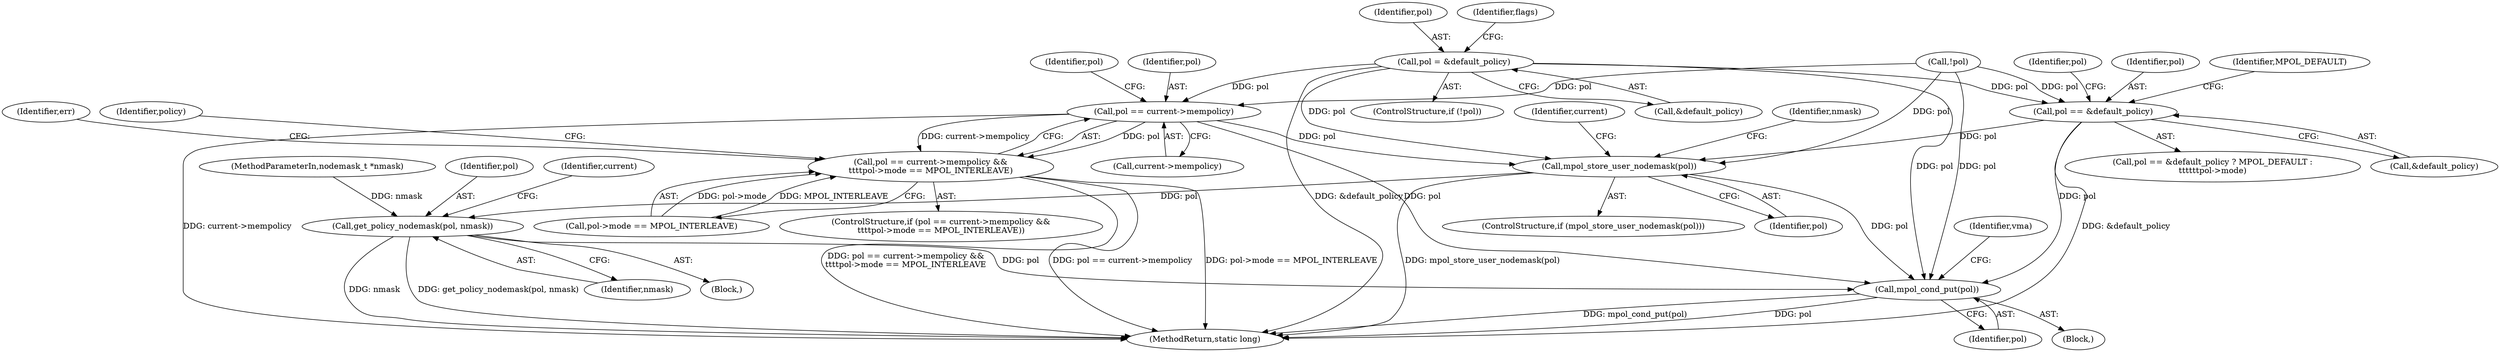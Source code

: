 digraph "0_linux_73223e4e2e3867ebf033a5a8eb2e5df0158ccc99@pointer" {
"1000229" [label="(Call,pol = &default_policy)"];
"1000259" [label="(Call,pol == current->mempolicy)"];
"1000258" [label="(Call,pol == current->mempolicy &&\n\t\t\t\tpol->mode == MPOL_INTERLEAVE)"];
"1000331" [label="(Call,mpol_store_user_nodemask(pol))"];
"1000346" [label="(Call,get_policy_nodemask(pol, nmask))"];
"1000352" [label="(Call,mpol_cond_put(pol))"];
"1000295" [label="(Call,pol == &default_policy)"];
"1000345" [label="(Identifier,current)"];
"1000301" [label="(Identifier,pol)"];
"1000346" [label="(Call,get_policy_nodemask(pol, nmask))"];
"1000330" [label="(ControlStructure,if (mpol_store_user_nodemask(pol)))"];
"1000230" [label="(Identifier,pol)"];
"1000343" [label="(Block,)"];
"1000294" [label="(Call,pol == &default_policy ? MPOL_DEFAULT :\n\t\t\t\t\t\tpol->mode)"];
"1000296" [label="(Identifier,pol)"];
"1000352" [label="(Call,mpol_cond_put(pol))"];
"1000231" [label="(Call,&default_policy)"];
"1000336" [label="(Identifier,nmask)"];
"1000106" [label="(MethodParameterIn,nodemask_t *nmask)"];
"1000299" [label="(Identifier,MPOL_DEFAULT)"];
"1000365" [label="(MethodReturn,static long)"];
"1000266" [label="(Identifier,pol)"];
"1000235" [label="(Identifier,flags)"];
"1000259" [label="(Call,pol == current->mempolicy)"];
"1000260" [label="(Identifier,pol)"];
"1000261" [label="(Call,current->mempolicy)"];
"1000353" [label="(Identifier,pol)"];
"1000227" [label="(Call,!pol)"];
"1000355" [label="(Identifier,vma)"];
"1000264" [label="(Call,pol->mode == MPOL_INTERLEAVE)"];
"1000226" [label="(ControlStructure,if (!pol))"];
"1000229" [label="(Call,pol = &default_policy)"];
"1000285" [label="(Identifier,err)"];
"1000109" [label="(Block,)"];
"1000347" [label="(Identifier,pol)"];
"1000350" [label="(Identifier,current)"];
"1000348" [label="(Identifier,nmask)"];
"1000272" [label="(Identifier,policy)"];
"1000297" [label="(Call,&default_policy)"];
"1000257" [label="(ControlStructure,if (pol == current->mempolicy &&\n\t\t\t\tpol->mode == MPOL_INTERLEAVE))"];
"1000295" [label="(Call,pol == &default_policy)"];
"1000331" [label="(Call,mpol_store_user_nodemask(pol))"];
"1000332" [label="(Identifier,pol)"];
"1000258" [label="(Call,pol == current->mempolicy &&\n\t\t\t\tpol->mode == MPOL_INTERLEAVE)"];
"1000229" -> "1000226"  [label="AST: "];
"1000229" -> "1000231"  [label="CFG: "];
"1000230" -> "1000229"  [label="AST: "];
"1000231" -> "1000229"  [label="AST: "];
"1000235" -> "1000229"  [label="CFG: "];
"1000229" -> "1000365"  [label="DDG: &default_policy"];
"1000229" -> "1000259"  [label="DDG: pol"];
"1000229" -> "1000295"  [label="DDG: pol"];
"1000229" -> "1000331"  [label="DDG: pol"];
"1000229" -> "1000352"  [label="DDG: pol"];
"1000259" -> "1000258"  [label="AST: "];
"1000259" -> "1000261"  [label="CFG: "];
"1000260" -> "1000259"  [label="AST: "];
"1000261" -> "1000259"  [label="AST: "];
"1000266" -> "1000259"  [label="CFG: "];
"1000258" -> "1000259"  [label="CFG: "];
"1000259" -> "1000365"  [label="DDG: current->mempolicy"];
"1000259" -> "1000258"  [label="DDG: pol"];
"1000259" -> "1000258"  [label="DDG: current->mempolicy"];
"1000227" -> "1000259"  [label="DDG: pol"];
"1000259" -> "1000331"  [label="DDG: pol"];
"1000259" -> "1000352"  [label="DDG: pol"];
"1000258" -> "1000257"  [label="AST: "];
"1000258" -> "1000264"  [label="CFG: "];
"1000264" -> "1000258"  [label="AST: "];
"1000272" -> "1000258"  [label="CFG: "];
"1000285" -> "1000258"  [label="CFG: "];
"1000258" -> "1000365"  [label="DDG: pol == current->mempolicy"];
"1000258" -> "1000365"  [label="DDG: pol->mode == MPOL_INTERLEAVE"];
"1000258" -> "1000365"  [label="DDG: pol == current->mempolicy &&\n\t\t\t\tpol->mode == MPOL_INTERLEAVE"];
"1000264" -> "1000258"  [label="DDG: pol->mode"];
"1000264" -> "1000258"  [label="DDG: MPOL_INTERLEAVE"];
"1000331" -> "1000330"  [label="AST: "];
"1000331" -> "1000332"  [label="CFG: "];
"1000332" -> "1000331"  [label="AST: "];
"1000336" -> "1000331"  [label="CFG: "];
"1000345" -> "1000331"  [label="CFG: "];
"1000331" -> "1000365"  [label="DDG: mpol_store_user_nodemask(pol)"];
"1000295" -> "1000331"  [label="DDG: pol"];
"1000227" -> "1000331"  [label="DDG: pol"];
"1000331" -> "1000346"  [label="DDG: pol"];
"1000331" -> "1000352"  [label="DDG: pol"];
"1000346" -> "1000343"  [label="AST: "];
"1000346" -> "1000348"  [label="CFG: "];
"1000347" -> "1000346"  [label="AST: "];
"1000348" -> "1000346"  [label="AST: "];
"1000350" -> "1000346"  [label="CFG: "];
"1000346" -> "1000365"  [label="DDG: nmask"];
"1000346" -> "1000365"  [label="DDG: get_policy_nodemask(pol, nmask)"];
"1000106" -> "1000346"  [label="DDG: nmask"];
"1000346" -> "1000352"  [label="DDG: pol"];
"1000352" -> "1000109"  [label="AST: "];
"1000352" -> "1000353"  [label="CFG: "];
"1000353" -> "1000352"  [label="AST: "];
"1000355" -> "1000352"  [label="CFG: "];
"1000352" -> "1000365"  [label="DDG: pol"];
"1000352" -> "1000365"  [label="DDG: mpol_cond_put(pol)"];
"1000295" -> "1000352"  [label="DDG: pol"];
"1000227" -> "1000352"  [label="DDG: pol"];
"1000295" -> "1000294"  [label="AST: "];
"1000295" -> "1000297"  [label="CFG: "];
"1000296" -> "1000295"  [label="AST: "];
"1000297" -> "1000295"  [label="AST: "];
"1000299" -> "1000295"  [label="CFG: "];
"1000301" -> "1000295"  [label="CFG: "];
"1000295" -> "1000365"  [label="DDG: &default_policy"];
"1000227" -> "1000295"  [label="DDG: pol"];
}
